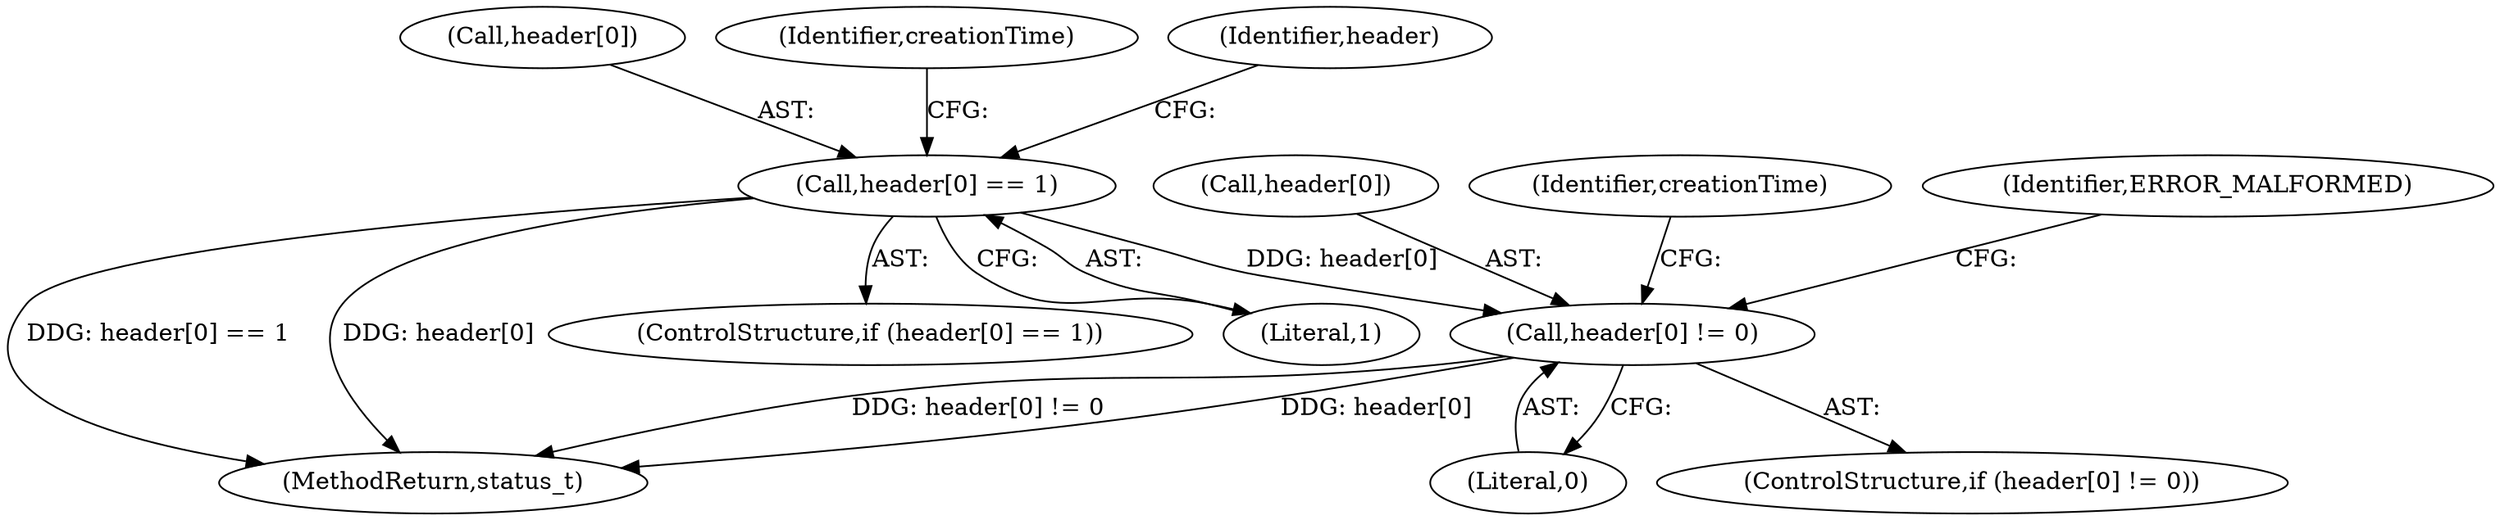 digraph "0_Android_6fe85f7e15203e48df2cc3e8e1c4bc6ad49dc968@array" {
"1002407" [label="(Call,header[0] != 0)"];
"1002370" [label="(Call,header[0] == 1)"];
"1002406" [label="(ControlStructure,if (header[0] != 0))"];
"1002408" [label="(Call,header[0])"];
"1002374" [label="(Literal,1)"];
"1002418" [label="(Identifier,creationTime)"];
"1002371" [label="(Call,header[0])"];
"1002411" [label="(Literal,0)"];
"1002407" [label="(Call,header[0] != 0)"];
"1002370" [label="(Call,header[0] == 1)"];
"1002377" [label="(Identifier,creationTime)"];
"1002409" [label="(Identifier,header)"];
"1002931" [label="(MethodReturn,status_t)"];
"1002369" [label="(ControlStructure,if (header[0] == 1))"];
"1002414" [label="(Identifier,ERROR_MALFORMED)"];
"1002407" -> "1002406"  [label="AST: "];
"1002407" -> "1002411"  [label="CFG: "];
"1002408" -> "1002407"  [label="AST: "];
"1002411" -> "1002407"  [label="AST: "];
"1002414" -> "1002407"  [label="CFG: "];
"1002418" -> "1002407"  [label="CFG: "];
"1002407" -> "1002931"  [label="DDG: header[0] != 0"];
"1002407" -> "1002931"  [label="DDG: header[0]"];
"1002370" -> "1002407"  [label="DDG: header[0]"];
"1002370" -> "1002369"  [label="AST: "];
"1002370" -> "1002374"  [label="CFG: "];
"1002371" -> "1002370"  [label="AST: "];
"1002374" -> "1002370"  [label="AST: "];
"1002377" -> "1002370"  [label="CFG: "];
"1002409" -> "1002370"  [label="CFG: "];
"1002370" -> "1002931"  [label="DDG: header[0] == 1"];
"1002370" -> "1002931"  [label="DDG: header[0]"];
}
